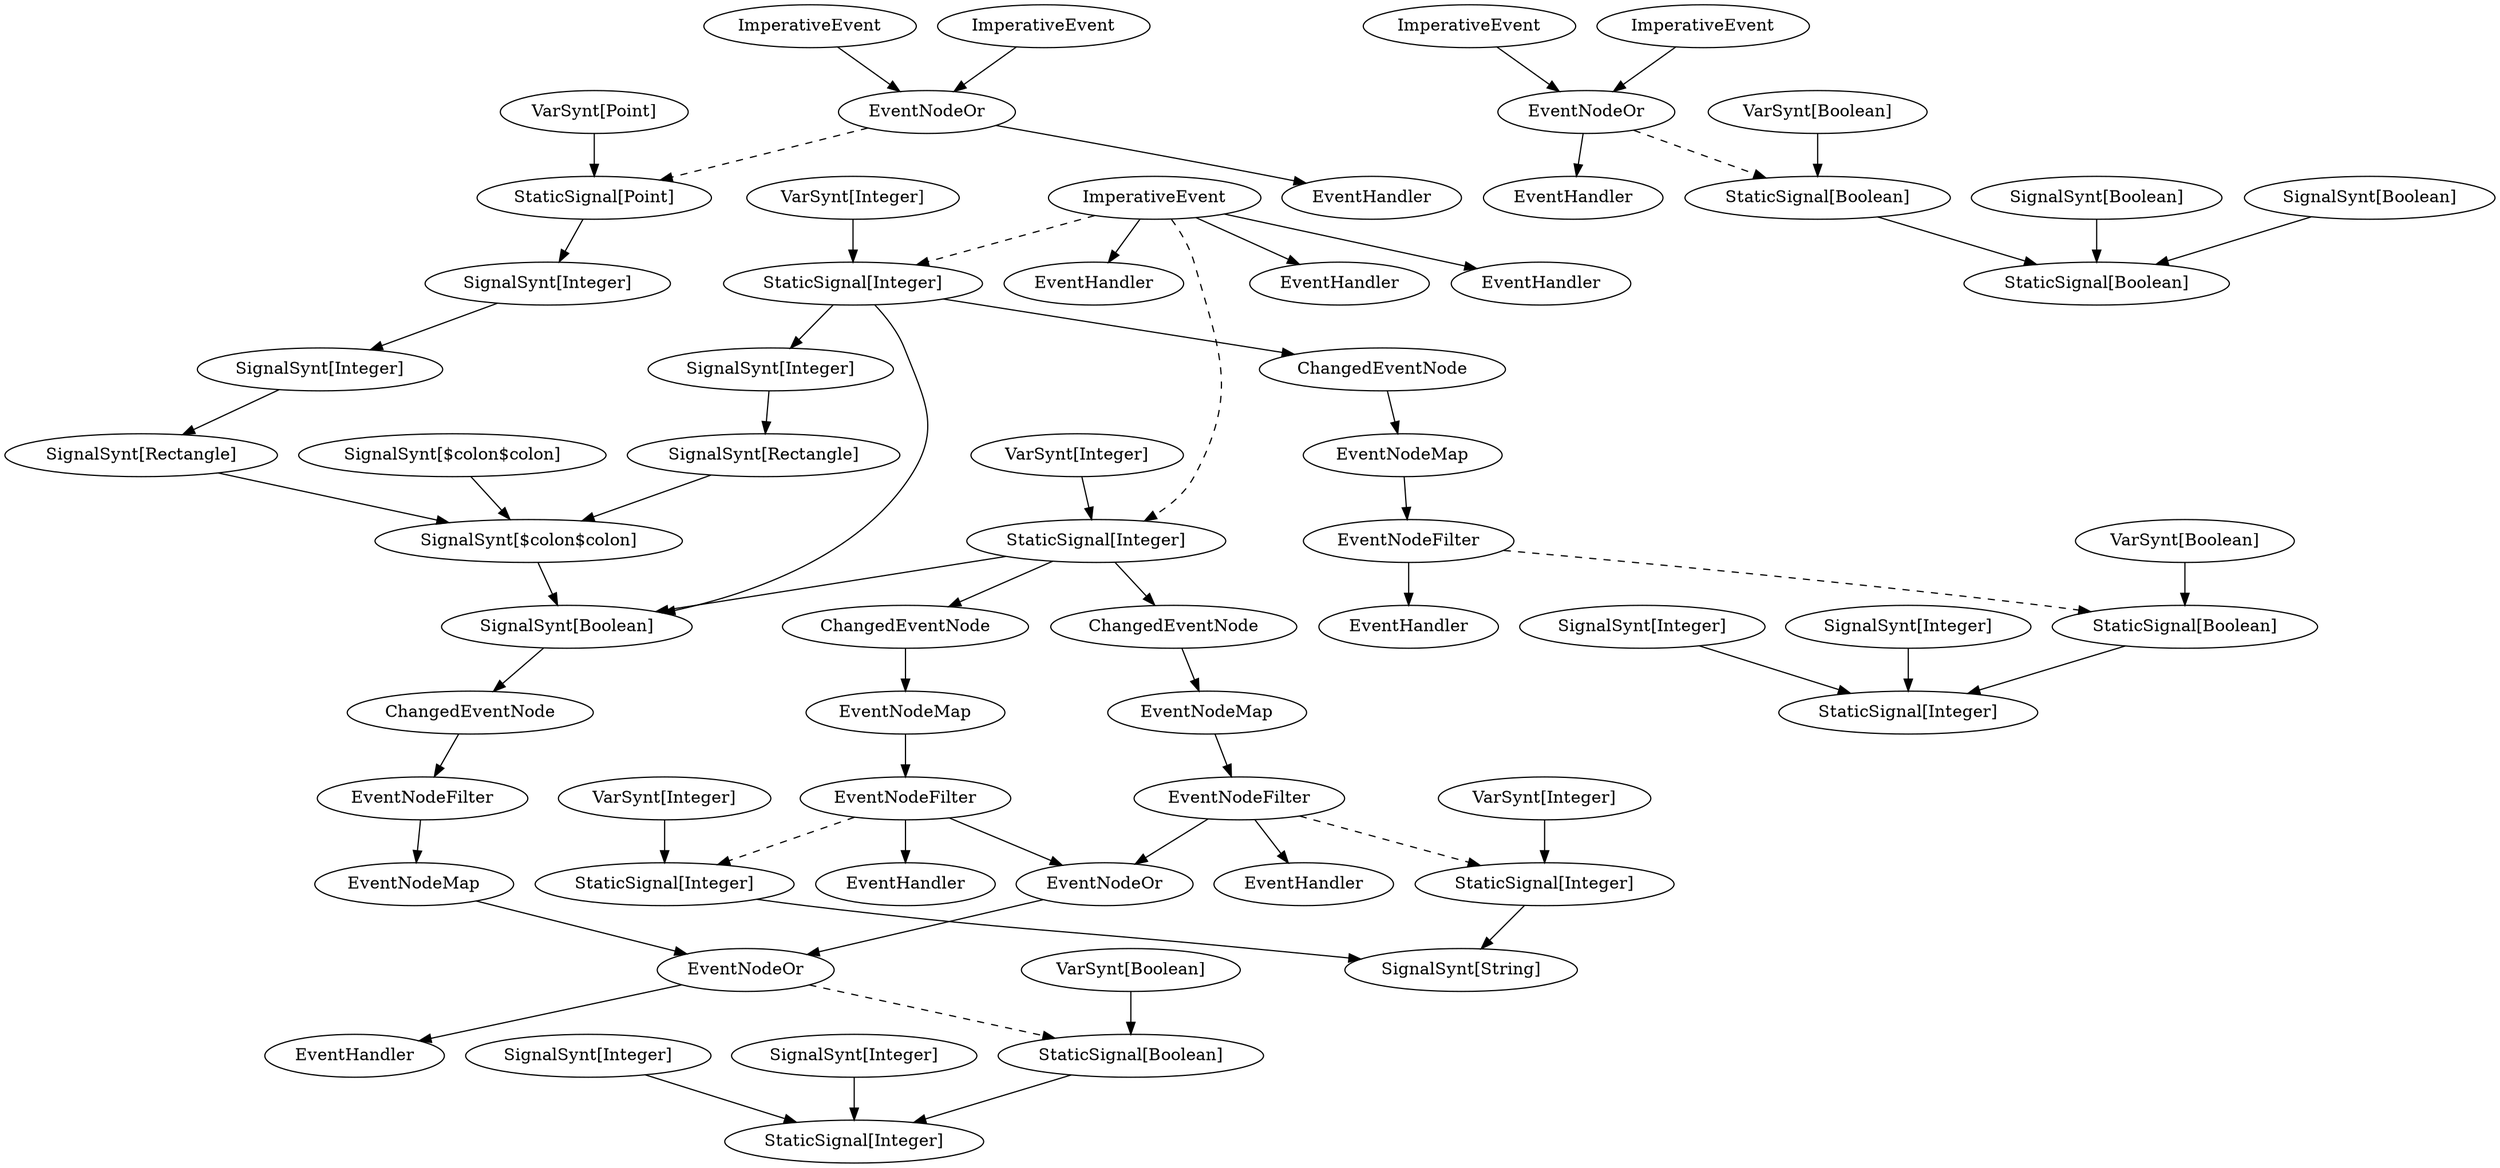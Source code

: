digraph G {
1828511825 [label=<ImperativeEvent>]
781346814 [label=<EventHandler>]
1828511825 -> 781346814
1731722733 [label=<ImperativeEvent>]
218105740 [label=<ImperativeEvent>]
2096070398 [label=<ImperativeEvent>]
1333433798 [label=<ImperativeEvent>]
1610513455 [label=<EventNodeOr>]
1731722733 -> 1610513455
2096070398 -> 1610513455
3549819 [label=<EventNodeOr>]
218105740 -> 3549819
1333433798 -> 3549819
1220939951 [label=<VarSynt[Point]>]
486230026 [label=<EventHandler>]
1610513455 -> 486230026
166060835 [label=<StaticSignal[Point]>]
1220939951 -> 166060835
1610513455 -> 166060835 [style = dashed]
232576424 [label=<SignalSynt[Boolean]>]
1577342522 [label=<SignalSynt[Boolean]>]
1259025937 [label=<VarSynt[Boolean]>]
2078457871 [label=<EventHandler>]
3549819 -> 2078457871
1672435795 [label=<StaticSignal[Boolean]>]
1259025937 -> 1672435795
3549819 -> 1672435795 [style = dashed]
539823644 [label=<StaticSignal[Boolean]>]
1672435795 -> 539823644
232576424 -> 539823644
1577342522 -> 539823644
1272986709 [label=<VarSynt[Integer]>]
80548709 [label=<EventHandler>]
1828511825 -> 80548709
867454553 [label=<StaticSignal[Integer]>]
1272986709 -> 867454553
1828511825 -> 867454553 [style = dashed]
464584406 [label=<VarSynt[Integer]>]
367320059 [label=<EventHandler>]
1828511825 -> 367320059
1680230135 [label=<StaticSignal[Integer]>]
464584406 -> 1680230135
1828511825 -> 1680230135 [style = dashed]
170735699 [label=<SignalSynt[Integer]>]
166060835 -> 170735699
437640886 [label=<SignalSynt[Integer]>]
170735699 -> 437640886
649537668 [label=<SignalSynt[Rectangle]>]
437640886 -> 649537668
1052330967 [label=<SignalSynt[Integer]>]
1680230135 -> 1052330967
1998729324 [label=<SignalSynt[Rectangle]>]
1052330967 -> 1998729324
1016047666 [label=<SignalSynt[$colon$colon]>]
1079313220 [label=<SignalSynt[$colon$colon]>]
1016047666 -> 1079313220
649537668 -> 1079313220
1998729324 -> 1079313220
491815827 [label=<SignalSynt[Boolean]>]
1079313220 -> 491815827
867454553 -> 491815827
1680230135 -> 491815827
1258298231 [label=<ChangedEventNode>]
491815827 -> 1258298231
1829349599 [label=<EventNodeFilter>]
1258298231 -> 1829349599
1330039148 [label=<EventNodeMap>]
1829349599 -> 1330039148
810678813 [label=<ChangedEventNode>]
867454553 -> 810678813
1354174273 [label=<EventNodeMap>]
810678813 -> 1354174273
1801598973 [label=<EventNodeFilter>]
1354174273 -> 1801598973
2102000158 [label=<ChangedEventNode>]
867454553 -> 2102000158
63178709 [label=<EventNodeMap>]
2102000158 -> 63178709
552327108 [label=<EventNodeFilter>]
63178709 -> 552327108
1537381822 [label=<EventNodeOr>]
1801598973 -> 1537381822
552327108 -> 1537381822
253041650 [label=<EventNodeOr>]
1537381822 -> 253041650
1330039148 -> 253041650
853390490 [label=<ChangedEventNode>]
1680230135 -> 853390490
2038170764 [label=<EventNodeMap>]
853390490 -> 2038170764
332059558 [label=<EventNodeFilter>]
2038170764 -> 332059558
1915235899 [label=<SignalSynt[Integer]>]
737369610 [label=<SignalSynt[Integer]>]
1990392080 [label=<VarSynt[Boolean]>]
1591019083 [label=<EventHandler>]
253041650 -> 1591019083
1938839184 [label=<StaticSignal[Boolean]>]
1990392080 -> 1938839184
253041650 -> 1938839184 [style = dashed]
153305910 [label=<StaticSignal[Integer]>]
1938839184 -> 153305910
1915235899 -> 153305910
737369610 -> 153305910
1779536617 [label=<SignalSynt[Integer]>]
667170150 [label=<SignalSynt[Integer]>]
1116590063 [label=<VarSynt[Boolean]>]
321389498 [label=<EventHandler>]
332059558 -> 321389498
671920681 [label=<StaticSignal[Boolean]>]
1116590063 -> 671920681
332059558 -> 671920681 [style = dashed]
1501869641 [label=<StaticSignal[Integer]>]
671920681 -> 1501869641
1779536617 -> 1501869641
667170150 -> 1501869641
154406521 [label=<VarSynt[Integer]>]
530903805 [label=<EventHandler>]
552327108 -> 530903805
105697350 [label=<StaticSignal[Integer]>]
154406521 -> 105697350
552327108 -> 105697350 [style = dashed]
433600990 [label=<VarSynt[Integer]>]
346361505 [label=<EventHandler>]
1801598973 -> 346361505
1617131165 [label=<StaticSignal[Integer]>]
433600990 -> 1617131165
1801598973 -> 1617131165 [style = dashed]
55640955 [label=<SignalSynt[String]>]
105697350 -> 55640955
1617131165 -> 55640955
}
